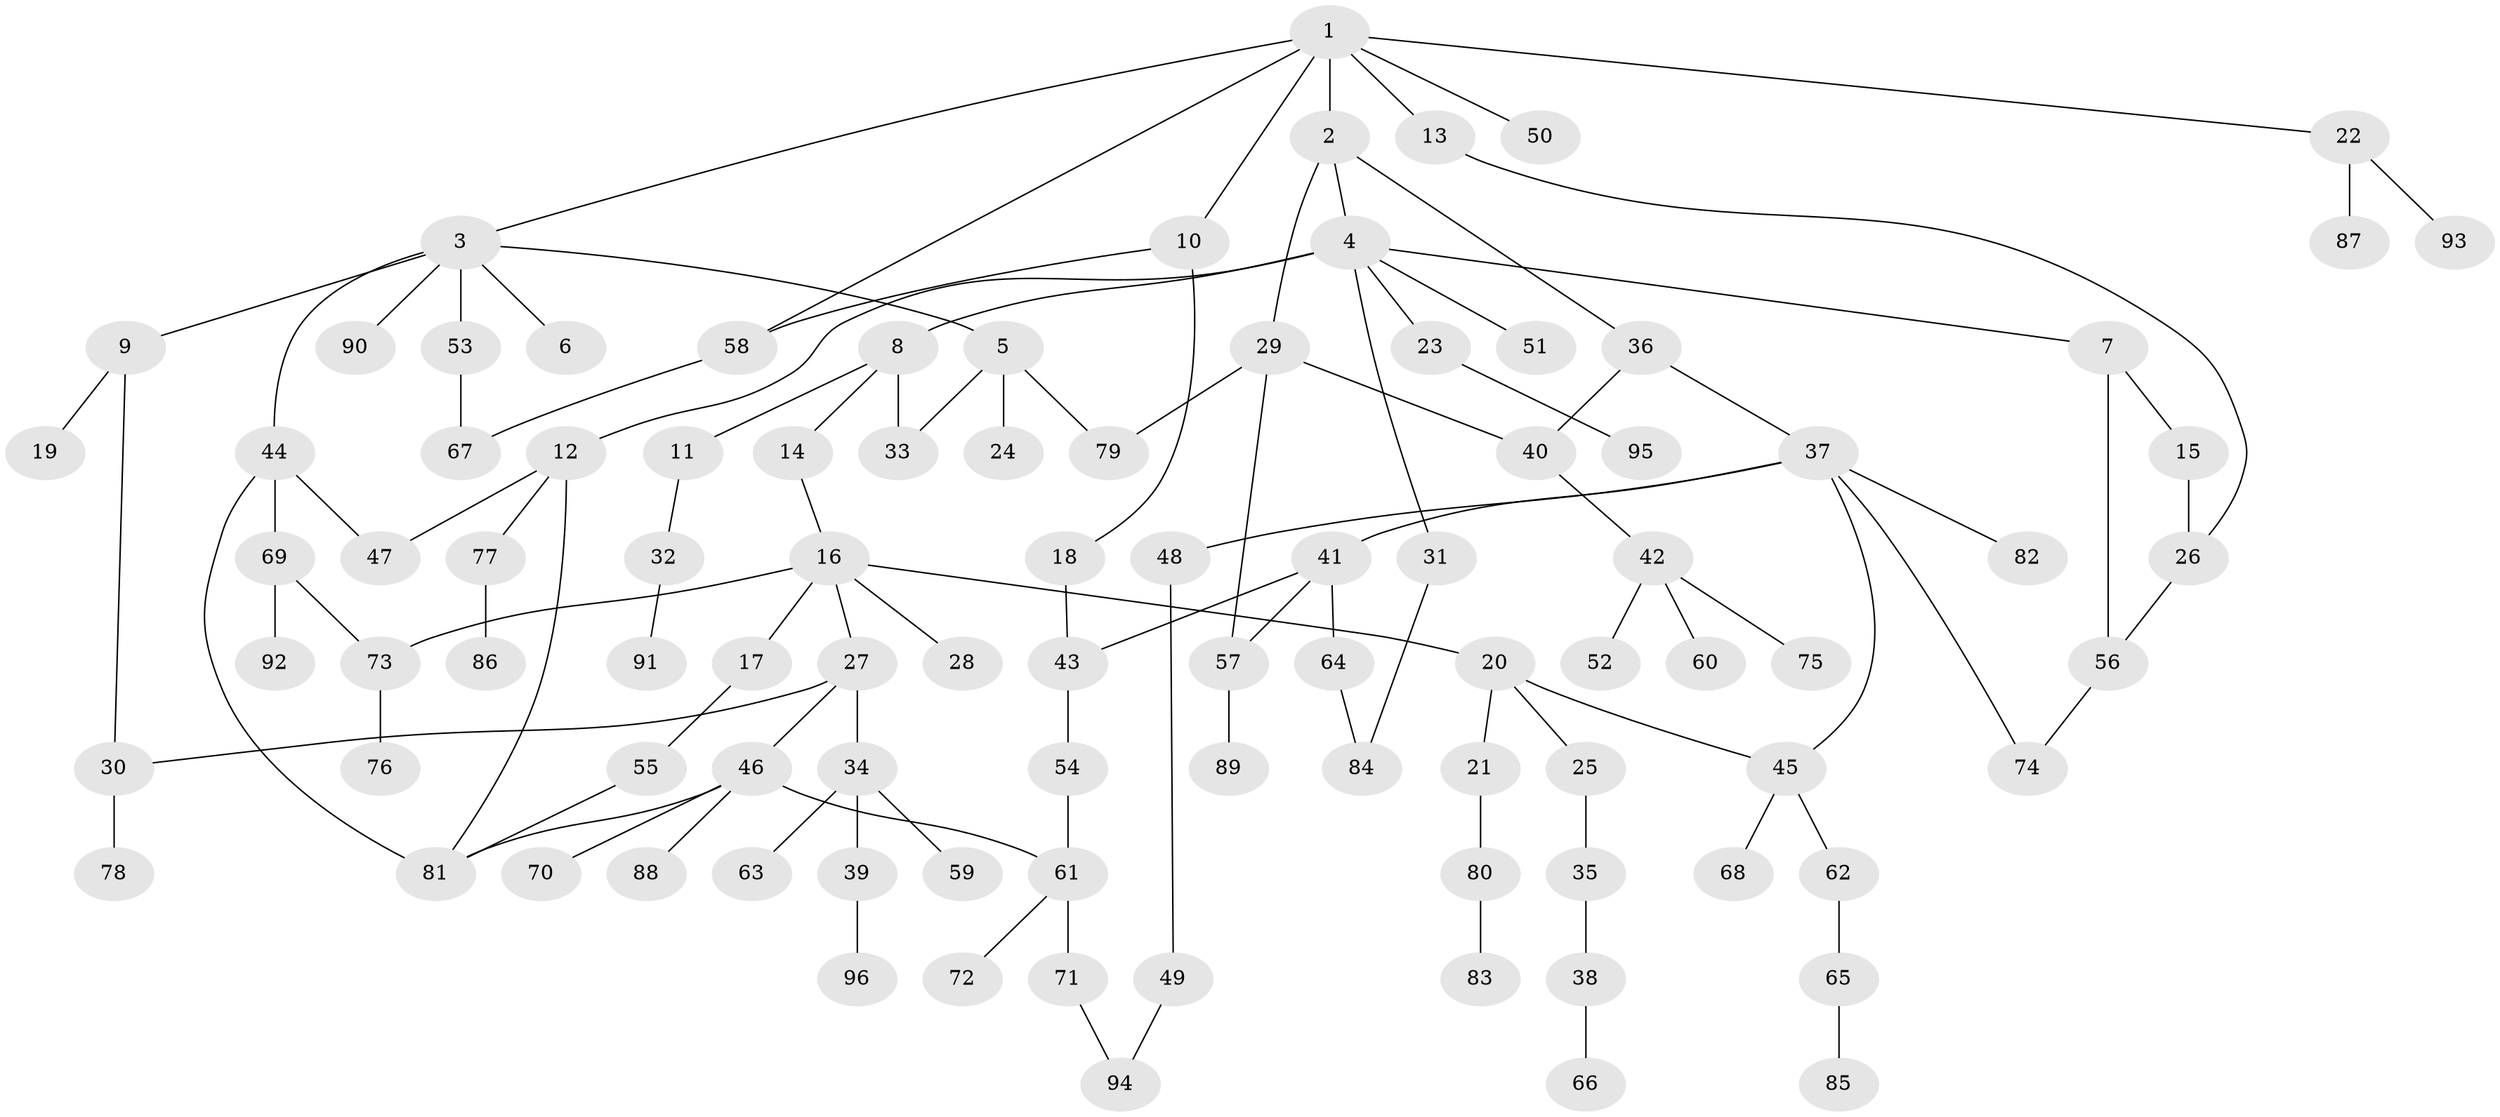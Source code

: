 // coarse degree distribution, {2: 0.10714285714285714, 1: 0.6428571428571429, 3: 0.10714285714285714, 7: 0.03571428571428571, 5: 0.03571428571428571, 13: 0.03571428571428571, 8: 0.03571428571428571}
// Generated by graph-tools (version 1.1) at 2025/45/03/04/25 21:45:24]
// undirected, 96 vertices, 115 edges
graph export_dot {
graph [start="1"]
  node [color=gray90,style=filled];
  1;
  2;
  3;
  4;
  5;
  6;
  7;
  8;
  9;
  10;
  11;
  12;
  13;
  14;
  15;
  16;
  17;
  18;
  19;
  20;
  21;
  22;
  23;
  24;
  25;
  26;
  27;
  28;
  29;
  30;
  31;
  32;
  33;
  34;
  35;
  36;
  37;
  38;
  39;
  40;
  41;
  42;
  43;
  44;
  45;
  46;
  47;
  48;
  49;
  50;
  51;
  52;
  53;
  54;
  55;
  56;
  57;
  58;
  59;
  60;
  61;
  62;
  63;
  64;
  65;
  66;
  67;
  68;
  69;
  70;
  71;
  72;
  73;
  74;
  75;
  76;
  77;
  78;
  79;
  80;
  81;
  82;
  83;
  84;
  85;
  86;
  87;
  88;
  89;
  90;
  91;
  92;
  93;
  94;
  95;
  96;
  1 -- 2;
  1 -- 3;
  1 -- 10;
  1 -- 13;
  1 -- 22;
  1 -- 50;
  1 -- 58;
  2 -- 4;
  2 -- 29;
  2 -- 36;
  3 -- 5;
  3 -- 6;
  3 -- 9;
  3 -- 44;
  3 -- 53;
  3 -- 90;
  4 -- 7;
  4 -- 8;
  4 -- 12;
  4 -- 23;
  4 -- 31;
  4 -- 51;
  5 -- 24;
  5 -- 33;
  5 -- 79;
  7 -- 15;
  7 -- 56;
  8 -- 11;
  8 -- 14;
  8 -- 33;
  9 -- 19;
  9 -- 30;
  10 -- 18;
  10 -- 58;
  11 -- 32;
  12 -- 47;
  12 -- 77;
  12 -- 81;
  13 -- 26;
  14 -- 16;
  15 -- 26;
  16 -- 17;
  16 -- 20;
  16 -- 27;
  16 -- 28;
  16 -- 73;
  17 -- 55;
  18 -- 43;
  20 -- 21;
  20 -- 25;
  20 -- 45;
  21 -- 80;
  22 -- 87;
  22 -- 93;
  23 -- 95;
  25 -- 35;
  26 -- 56;
  27 -- 30;
  27 -- 34;
  27 -- 46;
  29 -- 79;
  29 -- 57;
  29 -- 40;
  30 -- 78;
  31 -- 84;
  32 -- 91;
  34 -- 39;
  34 -- 59;
  34 -- 63;
  35 -- 38;
  36 -- 37;
  36 -- 40;
  37 -- 41;
  37 -- 45;
  37 -- 48;
  37 -- 82;
  37 -- 74;
  38 -- 66;
  39 -- 96;
  40 -- 42;
  41 -- 43;
  41 -- 57;
  41 -- 64;
  42 -- 52;
  42 -- 60;
  42 -- 75;
  43 -- 54;
  44 -- 69;
  44 -- 47;
  44 -- 81;
  45 -- 62;
  45 -- 68;
  46 -- 70;
  46 -- 88;
  46 -- 61;
  46 -- 81;
  48 -- 49;
  49 -- 94;
  53 -- 67;
  54 -- 61;
  55 -- 81;
  56 -- 74;
  57 -- 89;
  58 -- 67;
  61 -- 71;
  61 -- 72;
  62 -- 65;
  64 -- 84;
  65 -- 85;
  69 -- 73;
  69 -- 92;
  71 -- 94;
  73 -- 76;
  77 -- 86;
  80 -- 83;
}
